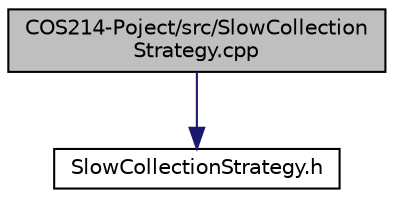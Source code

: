 digraph "COS214-Poject/src/SlowCollectionStrategy.cpp"
{
 // LATEX_PDF_SIZE
  edge [fontname="Helvetica",fontsize="10",labelfontname="Helvetica",labelfontsize="10"];
  node [fontname="Helvetica",fontsize="10",shape=record];
  Node1 [label="COS214-Poject/src/SlowCollection\lStrategy.cpp",height=0.2,width=0.4,color="black", fillcolor="grey75", style="filled", fontcolor="black",tooltip=" "];
  Node1 -> Node2 [color="midnightblue",fontsize="10",style="solid"];
  Node2 [label="SlowCollectionStrategy.h",height=0.2,width=0.4,color="black", fillcolor="white", style="filled",URL="$SlowCollectionStrategy_8h.html",tooltip=" "];
}
